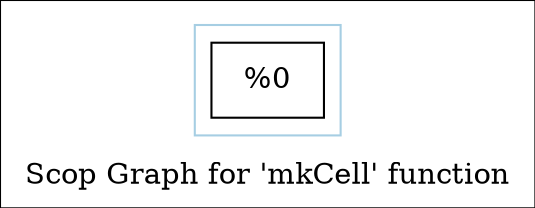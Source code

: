 digraph "Scop Graph for 'mkCell' function" {
	label="Scop Graph for 'mkCell' function";

	Node0x181aa40 [shape=record,label="{%0}"];
	colorscheme = "paired12"
        subgraph cluster_0x1967160 {
          label = "";
          style = solid;
          color = 1
          Node0x181aa40;
        }
}
